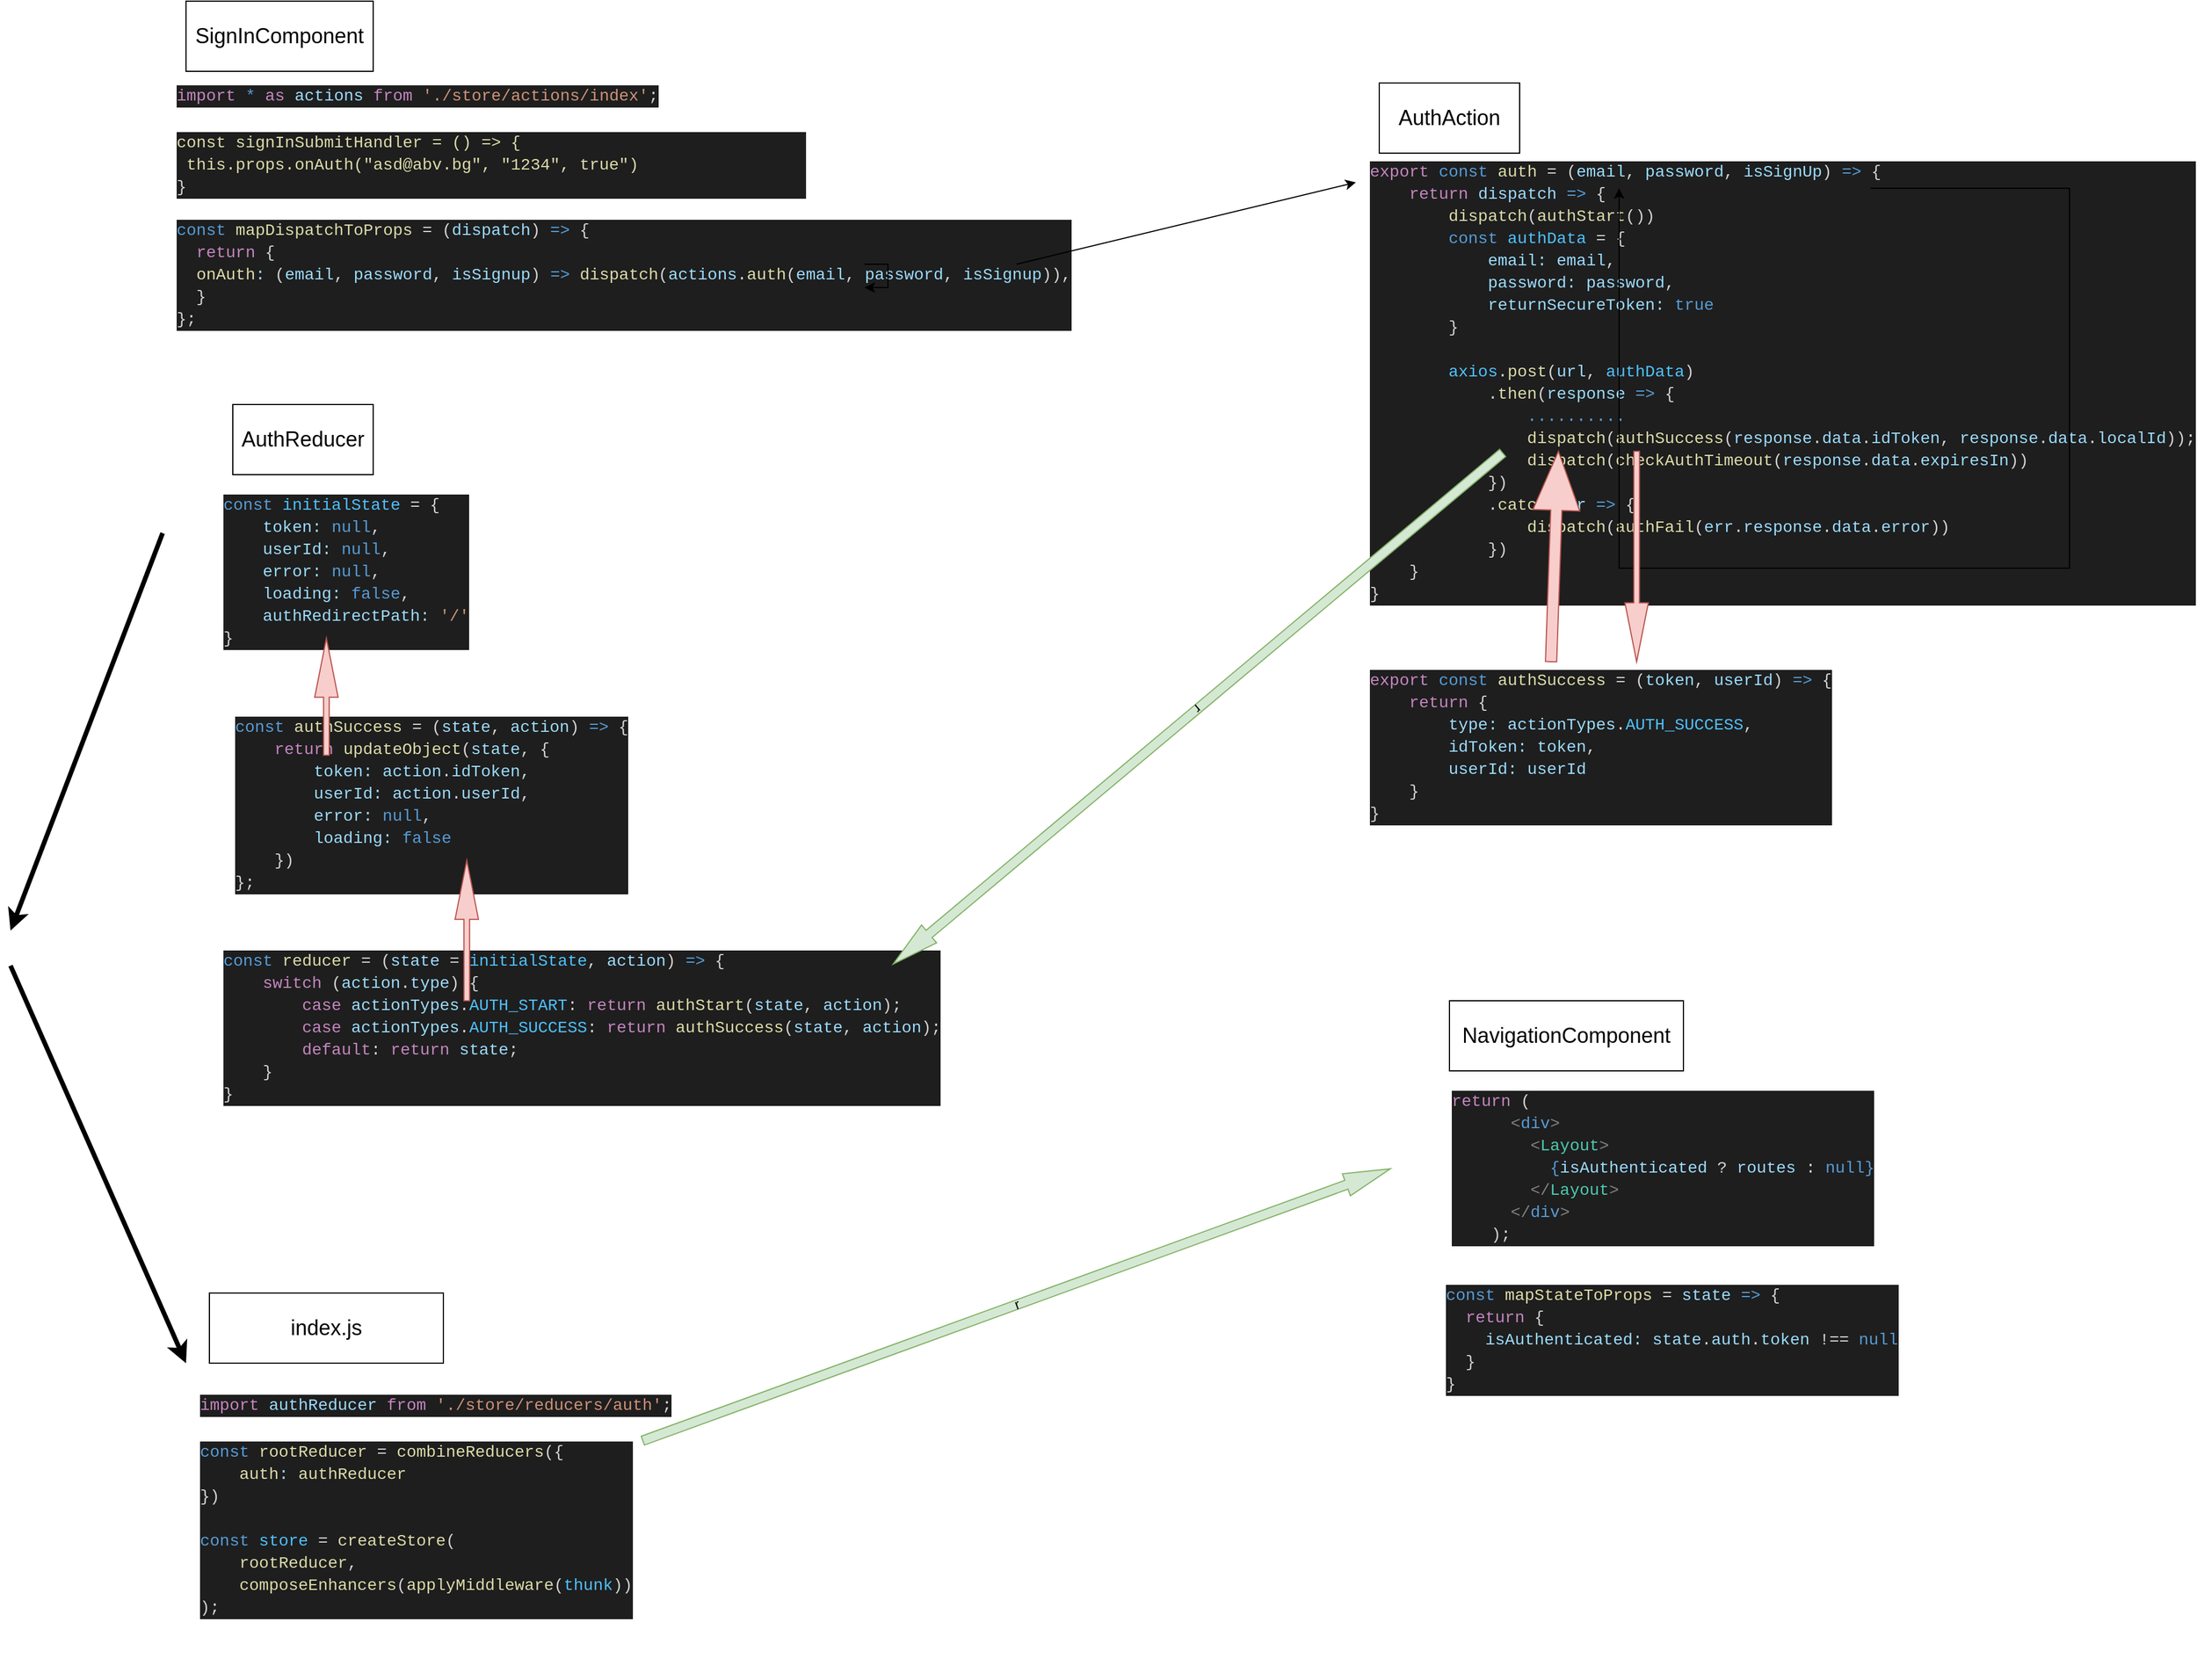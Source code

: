 <mxfile version="13.6.2" type="device"><diagram id="2_BD6nbw650MoSS8UReB" name="Page-1"><mxGraphModel dx="2522" dy="762" grid="1" gridSize="10" guides="1" tooltips="1" connect="1" arrows="1" fold="1" page="1" pageScale="1" pageWidth="1100" pageHeight="1800" math="0" shadow="0"><root><mxCell id="0"/><mxCell id="1" parent="0"/><mxCell id="QvB-EXVSQN4brO28zucg-1" value="&lt;font style=&quot;font-size: 18px&quot;&gt;AuthReducer&lt;/font&gt;" style="rounded=0;whiteSpace=wrap;html=1;" vertex="1" parent="1"><mxGeometry x="70" y="350" width="120" height="60" as="geometry"/></mxCell><mxCell id="QvB-EXVSQN4brO28zucg-2" value="&lt;font style=&quot;font-size: 18px&quot;&gt;AuthAction&lt;/font&gt;" style="rounded=0;whiteSpace=wrap;html=1;" vertex="1" parent="1"><mxGeometry x="1050" y="75" width="120" height="60" as="geometry"/></mxCell><mxCell id="QvB-EXVSQN4brO28zucg-3" value="&lt;font style=&quot;font-size: 18px&quot;&gt;SignInComponent&lt;/font&gt;" style="rounded=0;whiteSpace=wrap;html=1;" vertex="1" parent="1"><mxGeometry x="30" y="5" width="160" height="60" as="geometry"/></mxCell><mxCell id="QvB-EXVSQN4brO28zucg-4" value="&lt;font style=&quot;font-size: 18px&quot;&gt;NavigationComponent&lt;/font&gt;" style="rounded=0;whiteSpace=wrap;html=1;" vertex="1" parent="1"><mxGeometry x="1110" y="860" width="200" height="60" as="geometry"/></mxCell><mxCell id="QvB-EXVSQN4brO28zucg-6" value="&lt;span style=&quot;color: rgba(0 , 0 , 0 , 0) ; font-family: monospace ; font-size: 0px&quot;&gt;%3CmxGraphModel%3E%3Croot%3E%3CmxCell%20id%3D%220%22%2F%3E%3CmxCell%20id%3D%221%22%20parent%3D%220%22%2F%3E%3CmxCell%20id%3D%222%22%20value%3D%22%26lt%3Bfont%20style%3D%26quot%3Bfont-size%3A%2018px%26quot%3B%26gt%3BAuthAction%26lt%3B%2Ffont%26gt%3B%22%20style%3D%22rounded%3D0%3BwhiteSpace%3Dwrap%3Bhtml%3D1%3B%22%20vertex%3D%221%22%20parent%3D%221%22%3E%3CmxGeometry%20x%3D%2250%22%20y%3D%2220%22%20width%3D%22120%22%20height%3D%2260%22%20as%3D%22geometry%22%2F%3E%3C%2FmxCell%3E%3C%2Froot%3E%3C%2FmxGraphModel%3E&lt;/span&gt;" style="text;html=1;resizable=0;autosize=1;align=center;verticalAlign=middle;points=[];fillColor=none;strokeColor=none;rounded=0;" vertex="1" parent="1"><mxGeometry x="350" y="360" width="20" height="20" as="geometry"/></mxCell><mxCell id="QvB-EXVSQN4brO28zucg-8" value="&lt;div style=&quot;color: rgb(212 , 212 , 212) ; background-color: rgb(30 , 30 , 30) ; font-family: &amp;#34;consolas&amp;#34; , &amp;#34;courier new&amp;#34; , monospace ; font-size: 14px ; line-height: 19px&quot;&gt;&lt;div&gt;&lt;span style=&quot;color: #569cd6&quot;&gt;const&lt;/span&gt;&amp;nbsp;&lt;span style=&quot;color: #dcdcaa&quot;&gt;mapStateToProps&lt;/span&gt;&amp;nbsp;=&amp;nbsp;&lt;span style=&quot;color: #9cdcfe&quot;&gt;state&lt;/span&gt;&amp;nbsp;&lt;span style=&quot;color: #569cd6&quot;&gt;=&amp;gt;&lt;/span&gt;&amp;nbsp;{&lt;/div&gt;&lt;div&gt;&amp;nbsp;&amp;nbsp;&lt;span style=&quot;color: #c586c0&quot;&gt;return&lt;/span&gt;&amp;nbsp;{&lt;/div&gt;&lt;div&gt;&amp;nbsp;&amp;nbsp;&amp;nbsp;&amp;nbsp;&lt;span style=&quot;color: #9cdcfe&quot;&gt;isAuthenticated&lt;/span&gt;&lt;span style=&quot;color: #9cdcfe&quot;&gt;:&lt;/span&gt;&amp;nbsp;&lt;span style=&quot;color: #9cdcfe&quot;&gt;state&lt;/span&gt;.&lt;span style=&quot;color: #9cdcfe&quot;&gt;auth&lt;/span&gt;.&lt;span style=&quot;color: #9cdcfe&quot;&gt;token&lt;/span&gt;&amp;nbsp;!==&amp;nbsp;&lt;span style=&quot;color: #569cd6&quot;&gt;null&lt;/span&gt;&lt;/div&gt;&lt;div&gt;&amp;nbsp;&amp;nbsp;}&lt;/div&gt;&lt;div&gt;}&lt;/div&gt;&lt;/div&gt;" style="text;html=1;align=left;verticalAlign=middle;resizable=0;points=[];autosize=1;" vertex="1" parent="1"><mxGeometry x="1105" y="1100" width="370" height="100" as="geometry"/></mxCell><mxCell id="QvB-EXVSQN4brO28zucg-9" value="&lt;div style=&quot;color: rgb(212 , 212 , 212) ; background-color: rgb(30 , 30 , 30) ; font-family: &amp;#34;consolas&amp;#34; , &amp;#34;courier new&amp;#34; , monospace ; font-weight: normal ; font-size: 14px ; line-height: 19px&quot;&gt;&lt;span style=&quot;color: rgb(220 , 220 , 170)&quot;&gt;const signInSubmitHandler = () =&amp;gt; {&amp;nbsp; &amp;nbsp; &amp;nbsp; &amp;nbsp; &amp;nbsp; &amp;nbsp; &amp;nbsp; &amp;nbsp; &amp;nbsp;this.props.onAuth(&quot;asd@abv.bg&quot;, &quot;1234&quot;, true&quot;)&lt;br&gt;&lt;/span&gt;}&lt;/div&gt;" style="text;whiteSpace=wrap;html=1;" vertex="1" parent="1"><mxGeometry x="20" y="110" width="540" height="65" as="geometry"/></mxCell><mxCell id="QvB-EXVSQN4brO28zucg-10" value="&lt;div style=&quot;color: rgb(212 , 212 , 212) ; background-color: rgb(30 , 30 , 30) ; font-family: &amp;#34;consolas&amp;#34; , &amp;#34;courier new&amp;#34; , monospace ; font-weight: normal ; font-size: 14px ; line-height: 19px&quot;&gt;&lt;div&gt;&lt;span style=&quot;color: #569cd6&quot;&gt;const&lt;/span&gt;&lt;span style=&quot;color: #d4d4d4&quot;&gt;&amp;nbsp;&lt;/span&gt;&lt;span style=&quot;color: #dcdcaa&quot;&gt;mapDispatchToProps&lt;/span&gt;&lt;span style=&quot;color: #d4d4d4&quot;&gt;&amp;nbsp;=&amp;nbsp;(&lt;/span&gt;&lt;span style=&quot;color: #9cdcfe&quot;&gt;dispatch&lt;/span&gt;&lt;span style=&quot;color: #d4d4d4&quot;&gt;)&amp;nbsp;&lt;/span&gt;&lt;span style=&quot;color: #569cd6&quot;&gt;=&amp;gt;&lt;/span&gt;&lt;span style=&quot;color: #d4d4d4&quot;&gt;&amp;nbsp;{&lt;/span&gt;&lt;/div&gt;&lt;div&gt;&lt;span style=&quot;color: #d4d4d4&quot;&gt;&amp;nbsp;&amp;nbsp;&lt;/span&gt;&lt;span style=&quot;color: #c586c0&quot;&gt;return&lt;/span&gt;&lt;span style=&quot;color: #d4d4d4&quot;&gt;&amp;nbsp;{&lt;/span&gt;&lt;/div&gt;&lt;div&gt;&amp;nbsp;&amp;nbsp;&lt;span style=&quot;color: rgb(220 , 220 , 170)&quot;&gt;onAuth&lt;/span&gt;&lt;span style=&quot;color: rgb(156 , 220 , 254)&quot;&gt;:&lt;/span&gt;&amp;nbsp;(&lt;span style=&quot;color: rgb(156 , 220 , 254)&quot;&gt;email&lt;/span&gt;,&amp;nbsp;&lt;span style=&quot;color: rgb(156 , 220 , 254)&quot;&gt;password&lt;/span&gt;,&amp;nbsp;&lt;span style=&quot;color: rgb(156 , 220 , 254)&quot;&gt;isSignup&lt;/span&gt;)&amp;nbsp;&lt;span style=&quot;color: rgb(86 , 156 , 214)&quot;&gt;=&amp;gt;&lt;/span&gt;&amp;nbsp;&lt;span style=&quot;color: rgb(220 , 220 , 170)&quot;&gt;dispatch&lt;/span&gt;(&lt;span style=&quot;color: rgb(156 , 220 , 254)&quot;&gt;actions&lt;/span&gt;.&lt;span style=&quot;color: rgb(220 , 220 , 170)&quot;&gt;auth&lt;/span&gt;(&lt;span style=&quot;color: rgb(156 , 220 , 254)&quot;&gt;email&lt;/span&gt;,&amp;nbsp;&lt;span style=&quot;color: rgb(156 , 220 , 254)&quot;&gt;password&lt;/span&gt;,&amp;nbsp;&lt;span style=&quot;color: rgb(156 , 220 , 254)&quot;&gt;isSignup&lt;/span&gt;)),&lt;/div&gt;&lt;div&gt;&lt;span style=&quot;color: #d4d4d4&quot;&gt;&amp;nbsp;&amp;nbsp;}&lt;/span&gt;&lt;/div&gt;&lt;div&gt;&lt;span style=&quot;color: #d4d4d4&quot;&gt;};&lt;/span&gt;&lt;/div&gt;&lt;/div&gt;" style="text;whiteSpace=wrap;html=1;" vertex="1" parent="1"><mxGeometry x="20" y="185" width="590" height="110" as="geometry"/></mxCell><mxCell id="QvB-EXVSQN4brO28zucg-60" style="edgeStyle=orthogonalEdgeStyle;rounded=0;orthogonalLoop=1;jettySize=auto;html=1;" edge="1" parent="1" source="QvB-EXVSQN4brO28zucg-10" target="QvB-EXVSQN4brO28zucg-10"><mxGeometry relative="1" as="geometry"/></mxCell><mxCell id="QvB-EXVSQN4brO28zucg-61" value="&lt;div style=&quot;background-color: rgb(30 , 30 , 30) ; font-family: &amp;#34;consolas&amp;#34; , &amp;#34;courier new&amp;#34; , monospace ; font-weight: normal ; font-size: 14px ; line-height: 19px&quot;&gt;&lt;div style=&quot;font-family: &amp;#34;consolas&amp;#34; , &amp;#34;courier new&amp;#34; , monospace ; line-height: 19px&quot;&gt;&lt;div style=&quot;color: rgb(212 , 212 , 212)&quot;&gt;&lt;span style=&quot;color: #c586c0&quot;&gt;export&lt;/span&gt;&amp;nbsp;&lt;span style=&quot;color: #569cd6&quot;&gt;const&lt;/span&gt;&amp;nbsp;&lt;span style=&quot;color: #dcdcaa&quot;&gt;auth&lt;/span&gt;&amp;nbsp;=&amp;nbsp;(&lt;span style=&quot;color: #9cdcfe&quot;&gt;email&lt;/span&gt;,&amp;nbsp;&lt;span style=&quot;color: #9cdcfe&quot;&gt;password&lt;/span&gt;,&amp;nbsp;&lt;span style=&quot;color: #9cdcfe&quot;&gt;isSignUp&lt;/span&gt;)&amp;nbsp;&lt;span style=&quot;color: #569cd6&quot;&gt;=&amp;gt;&lt;/span&gt;&amp;nbsp;{&lt;/div&gt;&lt;div style=&quot;color: rgb(212 , 212 , 212)&quot;&gt;&amp;nbsp;&amp;nbsp;&amp;nbsp;&amp;nbsp;&lt;span style=&quot;color: #c586c0&quot;&gt;return&lt;/span&gt;&amp;nbsp;&lt;span style=&quot;color: #9cdcfe&quot;&gt;dispatch&lt;/span&gt;&amp;nbsp;&lt;span style=&quot;color: #569cd6&quot;&gt;=&amp;gt;&lt;/span&gt;&amp;nbsp;{&lt;/div&gt;&lt;div style=&quot;color: rgb(212 , 212 , 212)&quot;&gt;&amp;nbsp;&amp;nbsp;&amp;nbsp;&amp;nbsp;&amp;nbsp;&amp;nbsp;&amp;nbsp;&amp;nbsp;&lt;span style=&quot;color: #dcdcaa&quot;&gt;dispatch&lt;/span&gt;(&lt;span style=&quot;color: #dcdcaa&quot;&gt;authStart&lt;/span&gt;())&lt;/div&gt;&lt;div style=&quot;color: rgb(212 , 212 , 212)&quot;&gt;&amp;nbsp;&amp;nbsp;&amp;nbsp;&amp;nbsp;&amp;nbsp;&amp;nbsp;&amp;nbsp;&amp;nbsp;&lt;span style=&quot;color: #569cd6&quot;&gt;const&lt;/span&gt;&amp;nbsp;&lt;span style=&quot;color: #4fc1ff&quot;&gt;authData&lt;/span&gt;&amp;nbsp;=&amp;nbsp;{&lt;/div&gt;&lt;div style=&quot;color: rgb(212 , 212 , 212)&quot;&gt;&amp;nbsp;&amp;nbsp;&amp;nbsp;&amp;nbsp;&amp;nbsp;&amp;nbsp;&amp;nbsp;&amp;nbsp;&amp;nbsp;&amp;nbsp;&amp;nbsp;&amp;nbsp;&lt;span style=&quot;color: #9cdcfe&quot;&gt;email&lt;/span&gt;&lt;span style=&quot;color: #9cdcfe&quot;&gt;:&lt;/span&gt;&amp;nbsp;&lt;span style=&quot;color: #9cdcfe&quot;&gt;email&lt;/span&gt;,&lt;/div&gt;&lt;div style=&quot;color: rgb(212 , 212 , 212)&quot;&gt;&amp;nbsp;&amp;nbsp;&amp;nbsp;&amp;nbsp;&amp;nbsp;&amp;nbsp;&amp;nbsp;&amp;nbsp;&amp;nbsp;&amp;nbsp;&amp;nbsp;&amp;nbsp;&lt;span style=&quot;color: #9cdcfe&quot;&gt;password&lt;/span&gt;&lt;span style=&quot;color: #9cdcfe&quot;&gt;:&lt;/span&gt;&amp;nbsp;&lt;span style=&quot;color: #9cdcfe&quot;&gt;password&lt;/span&gt;,&lt;/div&gt;&lt;div style=&quot;color: rgb(212 , 212 , 212)&quot;&gt;&amp;nbsp;&amp;nbsp;&amp;nbsp;&amp;nbsp;&amp;nbsp;&amp;nbsp;&amp;nbsp;&amp;nbsp;&amp;nbsp;&amp;nbsp;&amp;nbsp;&amp;nbsp;&lt;span style=&quot;color: #9cdcfe&quot;&gt;returnSecureToken&lt;/span&gt;&lt;span style=&quot;color: #9cdcfe&quot;&gt;:&lt;/span&gt;&amp;nbsp;&lt;span style=&quot;color: #569cd6&quot;&gt;true&lt;/span&gt;&lt;/div&gt;&lt;div style=&quot;color: rgb(212 , 212 , 212)&quot;&gt;&amp;nbsp;&amp;nbsp;&amp;nbsp;&amp;nbsp;&amp;nbsp;&amp;nbsp;&amp;nbsp;&amp;nbsp;}&lt;br&gt;&lt;/div&gt;&lt;br&gt;&lt;div style=&quot;color: rgb(212 , 212 , 212)&quot;&gt;&amp;nbsp;&amp;nbsp;&amp;nbsp;&amp;nbsp;&amp;nbsp;&amp;nbsp;&amp;nbsp;&amp;nbsp;&lt;span style=&quot;color: #4fc1ff&quot;&gt;axios&lt;/span&gt;.&lt;span style=&quot;color: #dcdcaa&quot;&gt;post&lt;/span&gt;(&lt;span style=&quot;color: #9cdcfe&quot;&gt;url&lt;/span&gt;,&amp;nbsp;&lt;span style=&quot;color: #4fc1ff&quot;&gt;authData&lt;/span&gt;)&lt;/div&gt;&lt;div style=&quot;color: rgb(212 , 212 , 212)&quot;&gt;&amp;nbsp;&amp;nbsp;&amp;nbsp;&amp;nbsp;&amp;nbsp;&amp;nbsp;&amp;nbsp;&amp;nbsp;&amp;nbsp;&amp;nbsp;&amp;nbsp;&amp;nbsp;.&lt;span style=&quot;color: #dcdcaa&quot;&gt;then&lt;/span&gt;(&lt;span style=&quot;color: #9cdcfe&quot;&gt;response&lt;/span&gt;&amp;nbsp;&lt;span style=&quot;color: #569cd6&quot;&gt;=&amp;gt;&lt;/span&gt;&amp;nbsp;{&lt;/div&gt;&lt;div&gt;&lt;font color=&quot;#d4d4d4&quot;&gt;&amp;nbsp; &amp;nbsp; &amp;nbsp; &amp;nbsp; &amp;nbsp; &amp;nbsp; &amp;nbsp; &amp;nbsp; &lt;/font&gt;&lt;font color=&quot;#569cd6&quot;&gt;..........&lt;/font&gt;&lt;/div&gt;&lt;div style=&quot;color: rgb(212 , 212 , 212)&quot;&gt;&amp;nbsp;&amp;nbsp;&amp;nbsp;&amp;nbsp;&amp;nbsp;&amp;nbsp;&amp;nbsp;&amp;nbsp;&amp;nbsp;&amp;nbsp;&amp;nbsp;&amp;nbsp;&amp;nbsp;&amp;nbsp;&amp;nbsp;&amp;nbsp;&lt;span style=&quot;color: #dcdcaa&quot;&gt;dispatch&lt;/span&gt;(&lt;span style=&quot;color: #dcdcaa&quot;&gt;authSuccess&lt;/span&gt;(&lt;span style=&quot;color: #9cdcfe&quot;&gt;response&lt;/span&gt;.&lt;span style=&quot;color: #9cdcfe&quot;&gt;data&lt;/span&gt;.&lt;span style=&quot;color: #9cdcfe&quot;&gt;idToken&lt;/span&gt;,&amp;nbsp;&lt;span style=&quot;color: #9cdcfe&quot;&gt;response&lt;/span&gt;.&lt;span style=&quot;color: #9cdcfe&quot;&gt;data&lt;/span&gt;.&lt;span style=&quot;color: #9cdcfe&quot;&gt;localId&lt;/span&gt;));&lt;/div&gt;&lt;div style=&quot;color: rgb(212 , 212 , 212)&quot;&gt;&amp;nbsp;&amp;nbsp;&amp;nbsp;&amp;nbsp;&amp;nbsp;&amp;nbsp;&amp;nbsp;&amp;nbsp;&amp;nbsp;&amp;nbsp;&amp;nbsp;&amp;nbsp;&amp;nbsp;&amp;nbsp;&amp;nbsp;&amp;nbsp;&lt;span style=&quot;color: #dcdcaa&quot;&gt;dispatch&lt;/span&gt;(&lt;span style=&quot;color: #dcdcaa&quot;&gt;checkAuthTimeout&lt;/span&gt;(&lt;span style=&quot;color: #9cdcfe&quot;&gt;response&lt;/span&gt;.&lt;span style=&quot;color: #9cdcfe&quot;&gt;data&lt;/span&gt;.&lt;span style=&quot;color: #9cdcfe&quot;&gt;expiresIn&lt;/span&gt;))&lt;/div&gt;&lt;div style=&quot;color: rgb(212 , 212 , 212)&quot;&gt;&amp;nbsp;&amp;nbsp;&amp;nbsp;&amp;nbsp;&amp;nbsp;&amp;nbsp;&amp;nbsp;&amp;nbsp;&amp;nbsp;&amp;nbsp;&amp;nbsp;&amp;nbsp;})&lt;/div&gt;&lt;div style=&quot;color: rgb(212 , 212 , 212)&quot;&gt;&amp;nbsp;&amp;nbsp;&amp;nbsp;&amp;nbsp;&amp;nbsp;&amp;nbsp;&amp;nbsp;&amp;nbsp;&amp;nbsp;&amp;nbsp;&amp;nbsp;&amp;nbsp;.&lt;span style=&quot;color: #dcdcaa&quot;&gt;catch&lt;/span&gt;(&lt;span style=&quot;color: #9cdcfe&quot;&gt;err&lt;/span&gt;&amp;nbsp;&lt;span style=&quot;color: #569cd6&quot;&gt;=&amp;gt;&lt;/span&gt;&amp;nbsp;{&lt;/div&gt;&lt;div style=&quot;color: rgb(212 , 212 , 212)&quot;&gt;&amp;nbsp;&amp;nbsp;&amp;nbsp;&amp;nbsp;&amp;nbsp;&amp;nbsp;&amp;nbsp;&amp;nbsp;&amp;nbsp;&amp;nbsp;&amp;nbsp;&amp;nbsp;&amp;nbsp;&amp;nbsp;&amp;nbsp;&amp;nbsp;&lt;span style=&quot;color: #dcdcaa&quot;&gt;dispatch&lt;/span&gt;(&lt;span style=&quot;color: #dcdcaa&quot;&gt;authFail&lt;/span&gt;(&lt;span style=&quot;color: #9cdcfe&quot;&gt;err&lt;/span&gt;.&lt;span style=&quot;color: #9cdcfe&quot;&gt;response&lt;/span&gt;.&lt;span style=&quot;color: #9cdcfe&quot;&gt;data&lt;/span&gt;.&lt;span style=&quot;color: #9cdcfe&quot;&gt;error&lt;/span&gt;))&lt;/div&gt;&lt;div style=&quot;color: rgb(212 , 212 , 212)&quot;&gt;&amp;nbsp;&amp;nbsp;&amp;nbsp;&amp;nbsp;&amp;nbsp;&amp;nbsp;&amp;nbsp;&amp;nbsp;&amp;nbsp;&amp;nbsp;&amp;nbsp;&amp;nbsp;})&lt;/div&gt;&lt;div style=&quot;color: rgb(212 , 212 , 212)&quot;&gt;&amp;nbsp;&amp;nbsp;&amp;nbsp;&amp;nbsp;}&lt;/div&gt;&lt;div style=&quot;color: rgb(212 , 212 , 212)&quot;&gt;}&lt;/div&gt;&lt;/div&gt;&lt;/div&gt;" style="text;whiteSpace=wrap;html=1;" vertex="1" parent="1"><mxGeometry x="1040" y="135" width="430" height="30" as="geometry"/></mxCell><mxCell id="QvB-EXVSQN4brO28zucg-62" value="&lt;div style=&quot;color: rgb(212, 212, 212); background-color: rgb(30, 30, 30); font-family: consolas, &amp;quot;courier new&amp;quot;, monospace; font-weight: normal; font-size: 14px; line-height: 19px;&quot;&gt;&lt;div&gt;&lt;span style=&quot;color: #c586c0&quot;&gt;export&lt;/span&gt;&lt;span style=&quot;color: #d4d4d4&quot;&gt;&amp;nbsp;&lt;/span&gt;&lt;span style=&quot;color: #569cd6&quot;&gt;const&lt;/span&gt;&lt;span style=&quot;color: #d4d4d4&quot;&gt;&amp;nbsp;&lt;/span&gt;&lt;span style=&quot;color: #dcdcaa&quot;&gt;authSuccess&lt;/span&gt;&lt;span style=&quot;color: #d4d4d4&quot;&gt;&amp;nbsp;=&amp;nbsp;(&lt;/span&gt;&lt;span style=&quot;color: #9cdcfe&quot;&gt;token&lt;/span&gt;&lt;span style=&quot;color: #d4d4d4&quot;&gt;,&amp;nbsp;&lt;/span&gt;&lt;span style=&quot;color: #9cdcfe&quot;&gt;userId&lt;/span&gt;&lt;span style=&quot;color: #d4d4d4&quot;&gt;)&amp;nbsp;&lt;/span&gt;&lt;span style=&quot;color: #569cd6&quot;&gt;=&amp;gt;&lt;/span&gt;&lt;span style=&quot;color: #d4d4d4&quot;&gt;&amp;nbsp;{&lt;/span&gt;&lt;/div&gt;&lt;div&gt;&lt;span style=&quot;color: #d4d4d4&quot;&gt;&amp;nbsp;&amp;nbsp;&amp;nbsp;&amp;nbsp;&lt;/span&gt;&lt;span style=&quot;color: #c586c0&quot;&gt;return&lt;/span&gt;&lt;span style=&quot;color: #d4d4d4&quot;&gt;&amp;nbsp;{&lt;/span&gt;&lt;/div&gt;&lt;div&gt;&lt;span style=&quot;color: #d4d4d4&quot;&gt;&amp;nbsp;&amp;nbsp;&amp;nbsp;&amp;nbsp;&amp;nbsp;&amp;nbsp;&amp;nbsp;&amp;nbsp;&lt;/span&gt;&lt;span style=&quot;color: #9cdcfe&quot;&gt;type&lt;/span&gt;&lt;span style=&quot;color: #9cdcfe&quot;&gt;:&lt;/span&gt;&lt;span style=&quot;color: #d4d4d4&quot;&gt;&amp;nbsp;&lt;/span&gt;&lt;span style=&quot;color: #9cdcfe&quot;&gt;actionTypes&lt;/span&gt;&lt;span style=&quot;color: #d4d4d4&quot;&gt;.&lt;/span&gt;&lt;span style=&quot;color: #4fc1ff&quot;&gt;AUTH_SUCCESS&lt;/span&gt;&lt;span style=&quot;color: #d4d4d4&quot;&gt;,&lt;/span&gt;&lt;/div&gt;&lt;div&gt;&lt;span style=&quot;color: #d4d4d4&quot;&gt;&amp;nbsp;&amp;nbsp;&amp;nbsp;&amp;nbsp;&amp;nbsp;&amp;nbsp;&amp;nbsp;&amp;nbsp;&lt;/span&gt;&lt;span style=&quot;color: #9cdcfe&quot;&gt;idToken&lt;/span&gt;&lt;span style=&quot;color: #9cdcfe&quot;&gt;:&lt;/span&gt;&lt;span style=&quot;color: #d4d4d4&quot;&gt;&amp;nbsp;&lt;/span&gt;&lt;span style=&quot;color: #9cdcfe&quot;&gt;token&lt;/span&gt;&lt;span style=&quot;color: #d4d4d4&quot;&gt;,&lt;/span&gt;&lt;/div&gt;&lt;div&gt;&lt;span style=&quot;color: #d4d4d4&quot;&gt;&amp;nbsp;&amp;nbsp;&amp;nbsp;&amp;nbsp;&amp;nbsp;&amp;nbsp;&amp;nbsp;&amp;nbsp;&lt;/span&gt;&lt;span style=&quot;color: #9cdcfe&quot;&gt;userId&lt;/span&gt;&lt;span style=&quot;color: #9cdcfe&quot;&gt;:&lt;/span&gt;&lt;span style=&quot;color: #d4d4d4&quot;&gt;&amp;nbsp;&lt;/span&gt;&lt;span style=&quot;color: #9cdcfe&quot;&gt;userId&lt;/span&gt;&lt;/div&gt;&lt;div&gt;&lt;span style=&quot;color: #d4d4d4&quot;&gt;&amp;nbsp;&amp;nbsp;&amp;nbsp;&amp;nbsp;}&lt;/span&gt;&lt;/div&gt;&lt;div&gt;&lt;span style=&quot;color: #d4d4d4&quot;&gt;}&lt;/span&gt;&lt;/div&gt;&lt;/div&gt;" style="text;whiteSpace=wrap;html=1;" vertex="1" parent="1"><mxGeometry x="1040" y="570" width="390" height="150" as="geometry"/></mxCell><mxCell id="QvB-EXVSQN4brO28zucg-63" value="" style="endArrow=classic;html=1;" edge="1" parent="1"><mxGeometry width="50" height="50" relative="1" as="geometry"><mxPoint x="740" y="230" as="sourcePoint"/><mxPoint x="1030" y="160" as="targetPoint"/></mxGeometry></mxCell><mxCell id="QvB-EXVSQN4brO28zucg-65" style="edgeStyle=orthogonalEdgeStyle;rounded=0;orthogonalLoop=1;jettySize=auto;html=1;exitX=1;exitY=1;exitDx=0;exitDy=0;" edge="1" parent="1" source="QvB-EXVSQN4brO28zucg-61" target="QvB-EXVSQN4brO28zucg-61"><mxGeometry relative="1" as="geometry"><Array as="points"><mxPoint x="1640" y="165"/><mxPoint x="1640" y="490"/><mxPoint x="1255" y="490"/></Array></mxGeometry></mxCell><mxCell id="QvB-EXVSQN4brO28zucg-69" value="&lt;div style=&quot;color: rgb(212 , 212 , 212) ; background-color: rgb(30 , 30 , 30) ; font-family: &amp;#34;consolas&amp;#34; , &amp;#34;courier new&amp;#34; , monospace ; font-weight: normal ; font-size: 14px ; line-height: 19px&quot;&gt;&lt;div&gt;&lt;span style=&quot;color: #569cd6&quot;&gt;const&lt;/span&gt;&lt;span style=&quot;color: #d4d4d4&quot;&gt;&amp;nbsp;&lt;/span&gt;&lt;span style=&quot;color: #dcdcaa&quot;&gt;reducer&lt;/span&gt;&lt;span style=&quot;color: #d4d4d4&quot;&gt;&amp;nbsp;=&amp;nbsp;(&lt;/span&gt;&lt;span style=&quot;color: #9cdcfe&quot;&gt;state&lt;/span&gt;&lt;span style=&quot;color: #d4d4d4&quot;&gt;&amp;nbsp;=&amp;nbsp;&lt;/span&gt;&lt;span style=&quot;color: #4fc1ff&quot;&gt;initialState&lt;/span&gt;&lt;span style=&quot;color: #d4d4d4&quot;&gt;,&amp;nbsp;&lt;/span&gt;&lt;span style=&quot;color: #9cdcfe&quot;&gt;action&lt;/span&gt;&lt;span style=&quot;color: #d4d4d4&quot;&gt;)&amp;nbsp;&lt;/span&gt;&lt;span style=&quot;color: #569cd6&quot;&gt;=&amp;gt;&lt;/span&gt;&lt;span style=&quot;color: #d4d4d4&quot;&gt;&amp;nbsp;{&lt;/span&gt;&lt;/div&gt;&lt;div&gt;&lt;span style=&quot;color: #d4d4d4&quot;&gt;&amp;nbsp;&amp;nbsp;&amp;nbsp;&amp;nbsp;&lt;/span&gt;&lt;span style=&quot;color: #c586c0&quot;&gt;switch&lt;/span&gt;&lt;span style=&quot;color: #d4d4d4&quot;&gt;&amp;nbsp;(&lt;/span&gt;&lt;span style=&quot;color: #9cdcfe&quot;&gt;action&lt;/span&gt;&lt;span style=&quot;color: #d4d4d4&quot;&gt;.&lt;/span&gt;&lt;span style=&quot;color: #9cdcfe&quot;&gt;type&lt;/span&gt;&lt;span style=&quot;color: #d4d4d4&quot;&gt;)&amp;nbsp;{&lt;/span&gt;&lt;/div&gt;&lt;div&gt;&lt;span style=&quot;color: #d4d4d4&quot;&gt;&amp;nbsp;&amp;nbsp;&amp;nbsp;&amp;nbsp;&amp;nbsp;&amp;nbsp;&amp;nbsp;&amp;nbsp;&lt;/span&gt;&lt;span style=&quot;color: #c586c0&quot;&gt;case&lt;/span&gt;&lt;span style=&quot;color: #d4d4d4&quot;&gt;&amp;nbsp;&lt;/span&gt;&lt;span style=&quot;color: #9cdcfe&quot;&gt;actionTypes&lt;/span&gt;&lt;span style=&quot;color: #d4d4d4&quot;&gt;.&lt;/span&gt;&lt;span style=&quot;color: #4fc1ff&quot;&gt;AUTH_START&lt;/span&gt;&lt;span style=&quot;color: #d4d4d4&quot;&gt;:&amp;nbsp;&lt;/span&gt;&lt;span style=&quot;color: #c586c0&quot;&gt;return&lt;/span&gt;&lt;span style=&quot;color: #d4d4d4&quot;&gt;&amp;nbsp;&lt;/span&gt;&lt;span style=&quot;color: #dcdcaa&quot;&gt;authStart&lt;/span&gt;&lt;span style=&quot;color: #d4d4d4&quot;&gt;(&lt;/span&gt;&lt;span style=&quot;color: #9cdcfe&quot;&gt;state&lt;/span&gt;&lt;span style=&quot;color: #d4d4d4&quot;&gt;,&amp;nbsp;&lt;/span&gt;&lt;span style=&quot;color: #9cdcfe&quot;&gt;action&lt;/span&gt;&lt;span style=&quot;color: #d4d4d4&quot;&gt;);&lt;/span&gt;&lt;/div&gt;&lt;div&gt;&lt;span style=&quot;color: #d4d4d4&quot;&gt;&amp;nbsp;&amp;nbsp;&amp;nbsp;&amp;nbsp;&amp;nbsp;&amp;nbsp;&amp;nbsp;&amp;nbsp;&lt;/span&gt;&lt;span style=&quot;color: #c586c0&quot;&gt;case&lt;/span&gt;&lt;span style=&quot;color: #d4d4d4&quot;&gt;&amp;nbsp;&lt;/span&gt;&lt;span style=&quot;color: #9cdcfe&quot;&gt;actionTypes&lt;/span&gt;&lt;span style=&quot;color: #d4d4d4&quot;&gt;.&lt;/span&gt;&lt;span style=&quot;color: #4fc1ff&quot;&gt;AUTH_SUCCESS&lt;/span&gt;&lt;span style=&quot;color: #d4d4d4&quot;&gt;:&amp;nbsp;&lt;/span&gt;&lt;span style=&quot;color: #c586c0&quot;&gt;return&lt;/span&gt;&lt;span style=&quot;color: #d4d4d4&quot;&gt;&amp;nbsp;&lt;/span&gt;&lt;span style=&quot;color: #dcdcaa&quot;&gt;authSuccess&lt;/span&gt;&lt;span style=&quot;color: #d4d4d4&quot;&gt;(&lt;/span&gt;&lt;span style=&quot;color: #9cdcfe&quot;&gt;state&lt;/span&gt;&lt;span style=&quot;color: #d4d4d4&quot;&gt;,&amp;nbsp;&lt;/span&gt;&lt;span style=&quot;color: #9cdcfe&quot;&gt;action&lt;/span&gt;&lt;span style=&quot;color: #d4d4d4&quot;&gt;);&lt;/span&gt;&lt;/div&gt;&lt;div&gt;&lt;span style=&quot;color: #d4d4d4&quot;&gt;&amp;nbsp; &amp;nbsp; &amp;nbsp; &amp;nbsp;&lt;/span&gt;&amp;nbsp;&lt;span style=&quot;color: rgb(197 , 134 , 192)&quot;&gt;default&lt;/span&gt;:&amp;nbsp;&lt;span style=&quot;color: rgb(197 , 134 , 192)&quot;&gt;return&lt;/span&gt;&amp;nbsp;&lt;span style=&quot;color: rgb(156 , 220 , 254)&quot;&gt;state&lt;/span&gt;;&lt;/div&gt;&lt;div&gt;&lt;span style=&quot;color: #d4d4d4&quot;&gt;&amp;nbsp;&amp;nbsp;&amp;nbsp;&amp;nbsp;}&lt;/span&gt;&lt;/div&gt;&lt;div&gt;&lt;span style=&quot;color: #d4d4d4&quot;&gt;}&lt;/span&gt;&lt;/div&gt;&lt;/div&gt;" style="text;whiteSpace=wrap;html=1;" vertex="1" parent="1"><mxGeometry x="60" y="810" width="550" height="210" as="geometry"/></mxCell><mxCell id="QvB-EXVSQN4brO28zucg-72" value="" style="html=1;shadow=0;dashed=0;align=center;verticalAlign=middle;shape=mxgraph.arrows2.arrow;dy=0.76;dx=50.43;direction=south;notch=0;fillColor=#f8cecc;strokeColor=#b85450;" vertex="1" parent="1"><mxGeometry x="1260" y="390" width="20" height="180" as="geometry"/></mxCell><mxCell id="QvB-EXVSQN4brO28zucg-73" value="" style="html=1;shadow=0;dashed=0;align=center;verticalAlign=middle;shape=mxgraph.arrows2.arrow;dy=0.76;dx=50.43;direction=south;notch=0;fillColor=#f8cecc;strokeColor=#b85450;rotation=-178;" vertex="1" parent="1"><mxGeometry x="1180" y="390" width="40" height="180" as="geometry"/></mxCell><mxCell id="QvB-EXVSQN4brO28zucg-74" value="r" style="html=1;shadow=0;dashed=0;align=center;verticalAlign=middle;shape=mxgraph.arrows2.arrow;dy=0.6;dx=40;notch=0;fillColor=#d5e8d4;rotation=-220;strokeColor=#82b366;" vertex="1" parent="1"><mxGeometry x="555" y="600" width="680" height="20" as="geometry"/></mxCell><mxCell id="QvB-EXVSQN4brO28zucg-75" value="&lt;div style=&quot;color: rgb(212, 212, 212); background-color: rgb(30, 30, 30); font-family: consolas, &amp;quot;courier new&amp;quot;, monospace; font-weight: normal; font-size: 14px; line-height: 19px;&quot;&gt;&lt;div&gt;&lt;span style=&quot;color: #569cd6&quot;&gt;const&lt;/span&gt;&lt;span style=&quot;color: #d4d4d4&quot;&gt;&amp;nbsp;&lt;/span&gt;&lt;span style=&quot;color: #dcdcaa&quot;&gt;authSuccess&lt;/span&gt;&lt;span style=&quot;color: #d4d4d4&quot;&gt;&amp;nbsp;=&amp;nbsp;(&lt;/span&gt;&lt;span style=&quot;color: #9cdcfe&quot;&gt;state&lt;/span&gt;&lt;span style=&quot;color: #d4d4d4&quot;&gt;,&amp;nbsp;&lt;/span&gt;&lt;span style=&quot;color: #9cdcfe&quot;&gt;action&lt;/span&gt;&lt;span style=&quot;color: #d4d4d4&quot;&gt;)&amp;nbsp;&lt;/span&gt;&lt;span style=&quot;color: #569cd6&quot;&gt;=&amp;gt;&lt;/span&gt;&lt;span style=&quot;color: #d4d4d4&quot;&gt;&amp;nbsp;{&lt;/span&gt;&lt;/div&gt;&lt;div&gt;&lt;span style=&quot;color: #d4d4d4&quot;&gt;&amp;nbsp;&amp;nbsp;&amp;nbsp;&amp;nbsp;&lt;/span&gt;&lt;span style=&quot;color: #c586c0&quot;&gt;return&lt;/span&gt;&lt;span style=&quot;color: #d4d4d4&quot;&gt;&amp;nbsp;&lt;/span&gt;&lt;span style=&quot;color: #dcdcaa&quot;&gt;updateObject&lt;/span&gt;&lt;span style=&quot;color: #d4d4d4&quot;&gt;(&lt;/span&gt;&lt;span style=&quot;color: #9cdcfe&quot;&gt;state&lt;/span&gt;&lt;span style=&quot;color: #d4d4d4&quot;&gt;,&amp;nbsp;{&lt;/span&gt;&lt;/div&gt;&lt;div&gt;&lt;span style=&quot;color: #d4d4d4&quot;&gt;&amp;nbsp;&amp;nbsp;&amp;nbsp;&amp;nbsp;&amp;nbsp;&amp;nbsp;&amp;nbsp;&amp;nbsp;&lt;/span&gt;&lt;span style=&quot;color: #9cdcfe&quot;&gt;token&lt;/span&gt;&lt;span style=&quot;color: #9cdcfe&quot;&gt;:&lt;/span&gt;&lt;span style=&quot;color: #d4d4d4&quot;&gt;&amp;nbsp;&lt;/span&gt;&lt;span style=&quot;color: #9cdcfe&quot;&gt;action&lt;/span&gt;&lt;span style=&quot;color: #d4d4d4&quot;&gt;.&lt;/span&gt;&lt;span style=&quot;color: #9cdcfe&quot;&gt;idToken&lt;/span&gt;&lt;span style=&quot;color: #d4d4d4&quot;&gt;,&lt;/span&gt;&lt;/div&gt;&lt;div&gt;&lt;span style=&quot;color: #d4d4d4&quot;&gt;&amp;nbsp;&amp;nbsp;&amp;nbsp;&amp;nbsp;&amp;nbsp;&amp;nbsp;&amp;nbsp;&amp;nbsp;&lt;/span&gt;&lt;span style=&quot;color: #9cdcfe&quot;&gt;userId&lt;/span&gt;&lt;span style=&quot;color: #9cdcfe&quot;&gt;:&lt;/span&gt;&lt;span style=&quot;color: #d4d4d4&quot;&gt;&amp;nbsp;&lt;/span&gt;&lt;span style=&quot;color: #9cdcfe&quot;&gt;action&lt;/span&gt;&lt;span style=&quot;color: #d4d4d4&quot;&gt;.&lt;/span&gt;&lt;span style=&quot;color: #9cdcfe&quot;&gt;userId&lt;/span&gt;&lt;span style=&quot;color: #d4d4d4&quot;&gt;,&lt;/span&gt;&lt;/div&gt;&lt;div&gt;&lt;span style=&quot;color: #d4d4d4&quot;&gt;&amp;nbsp;&amp;nbsp;&amp;nbsp;&amp;nbsp;&amp;nbsp;&amp;nbsp;&amp;nbsp;&amp;nbsp;&lt;/span&gt;&lt;span style=&quot;color: #9cdcfe&quot;&gt;error&lt;/span&gt;&lt;span style=&quot;color: #9cdcfe&quot;&gt;:&lt;/span&gt;&lt;span style=&quot;color: #d4d4d4&quot;&gt;&amp;nbsp;&lt;/span&gt;&lt;span style=&quot;color: #569cd6&quot;&gt;null&lt;/span&gt;&lt;span style=&quot;color: #d4d4d4&quot;&gt;,&lt;/span&gt;&lt;/div&gt;&lt;div&gt;&lt;span style=&quot;color: #d4d4d4&quot;&gt;&amp;nbsp;&amp;nbsp;&amp;nbsp;&amp;nbsp;&amp;nbsp;&amp;nbsp;&amp;nbsp;&amp;nbsp;&lt;/span&gt;&lt;span style=&quot;color: #9cdcfe&quot;&gt;loading&lt;/span&gt;&lt;span style=&quot;color: #9cdcfe&quot;&gt;:&lt;/span&gt;&lt;span style=&quot;color: #d4d4d4&quot;&gt;&amp;nbsp;&lt;/span&gt;&lt;span style=&quot;color: #569cd6&quot;&gt;false&lt;/span&gt;&lt;/div&gt;&lt;div&gt;&lt;span style=&quot;color: #d4d4d4&quot;&gt;&amp;nbsp;&amp;nbsp;&amp;nbsp;&amp;nbsp;})&lt;/span&gt;&lt;/div&gt;&lt;div&gt;&lt;span style=&quot;color: #d4d4d4&quot;&gt;};&lt;/span&gt;&lt;/div&gt;&lt;/div&gt;" style="text;whiteSpace=wrap;html=1;" vertex="1" parent="1"><mxGeometry x="70" y="610" width="330" height="170" as="geometry"/></mxCell><mxCell id="QvB-EXVSQN4brO28zucg-77" value="" style="html=1;shadow=0;dashed=0;align=center;verticalAlign=middle;shape=mxgraph.arrows2.arrow;dy=0.76;dx=50.43;direction=south;notch=0;fillColor=#f8cecc;strokeColor=#b85450;rotation=-180;" vertex="1" parent="1"><mxGeometry x="260" y="740" width="20" height="120" as="geometry"/></mxCell><mxCell id="QvB-EXVSQN4brO28zucg-78" value="&lt;div style=&quot;color: rgb(212, 212, 212); background-color: rgb(30, 30, 30); font-family: consolas, &amp;quot;courier new&amp;quot;, monospace; font-weight: normal; font-size: 14px; line-height: 19px;&quot;&gt;&lt;div&gt;&lt;span style=&quot;color: #569cd6&quot;&gt;const&lt;/span&gt;&lt;span style=&quot;color: #d4d4d4&quot;&gt;&amp;nbsp;&lt;/span&gt;&lt;span style=&quot;color: #4fc1ff&quot;&gt;initialState&lt;/span&gt;&lt;span style=&quot;color: #d4d4d4&quot;&gt;&amp;nbsp;=&amp;nbsp;{&lt;/span&gt;&lt;/div&gt;&lt;div&gt;&lt;span style=&quot;color: #d4d4d4&quot;&gt;&amp;nbsp;&amp;nbsp;&amp;nbsp;&amp;nbsp;&lt;/span&gt;&lt;span style=&quot;color: #9cdcfe&quot;&gt;token&lt;/span&gt;&lt;span style=&quot;color: #9cdcfe&quot;&gt;:&lt;/span&gt;&lt;span style=&quot;color: #d4d4d4&quot;&gt;&amp;nbsp;&lt;/span&gt;&lt;span style=&quot;color: #569cd6&quot;&gt;null&lt;/span&gt;&lt;span style=&quot;color: #d4d4d4&quot;&gt;,&lt;/span&gt;&lt;/div&gt;&lt;div&gt;&lt;span style=&quot;color: #d4d4d4&quot;&gt;&amp;nbsp;&amp;nbsp;&amp;nbsp;&amp;nbsp;&lt;/span&gt;&lt;span style=&quot;color: #9cdcfe&quot;&gt;userId&lt;/span&gt;&lt;span style=&quot;color: #9cdcfe&quot;&gt;:&lt;/span&gt;&lt;span style=&quot;color: #d4d4d4&quot;&gt;&amp;nbsp;&lt;/span&gt;&lt;span style=&quot;color: #569cd6&quot;&gt;null&lt;/span&gt;&lt;span style=&quot;color: #d4d4d4&quot;&gt;,&lt;/span&gt;&lt;/div&gt;&lt;div&gt;&lt;span style=&quot;color: #d4d4d4&quot;&gt;&amp;nbsp;&amp;nbsp;&amp;nbsp;&amp;nbsp;&lt;/span&gt;&lt;span style=&quot;color: #9cdcfe&quot;&gt;error&lt;/span&gt;&lt;span style=&quot;color: #9cdcfe&quot;&gt;:&lt;/span&gt;&lt;span style=&quot;color: #d4d4d4&quot;&gt;&amp;nbsp;&lt;/span&gt;&lt;span style=&quot;color: #569cd6&quot;&gt;null&lt;/span&gt;&lt;span style=&quot;color: #d4d4d4&quot;&gt;,&lt;/span&gt;&lt;/div&gt;&lt;div&gt;&lt;span style=&quot;color: #d4d4d4&quot;&gt;&amp;nbsp;&amp;nbsp;&amp;nbsp;&amp;nbsp;&lt;/span&gt;&lt;span style=&quot;color: #9cdcfe&quot;&gt;loading&lt;/span&gt;&lt;span style=&quot;color: #9cdcfe&quot;&gt;:&lt;/span&gt;&lt;span style=&quot;color: #d4d4d4&quot;&gt;&amp;nbsp;&lt;/span&gt;&lt;span style=&quot;color: #569cd6&quot;&gt;false&lt;/span&gt;&lt;span style=&quot;color: #d4d4d4&quot;&gt;,&lt;/span&gt;&lt;/div&gt;&lt;div&gt;&lt;span style=&quot;color: #d4d4d4&quot;&gt;&amp;nbsp;&amp;nbsp;&amp;nbsp;&amp;nbsp;&lt;/span&gt;&lt;span style=&quot;color: #9cdcfe&quot;&gt;authRedirectPath&lt;/span&gt;&lt;span style=&quot;color: #9cdcfe&quot;&gt;:&lt;/span&gt;&lt;span style=&quot;color: #d4d4d4&quot;&gt;&amp;nbsp;&lt;/span&gt;&lt;span style=&quot;color: #ce9178&quot;&gt;'/'&lt;/span&gt;&lt;/div&gt;&lt;div&gt;&lt;span style=&quot;color: #d4d4d4&quot;&gt;}&lt;/span&gt;&lt;/div&gt;&lt;/div&gt;" style="text;whiteSpace=wrap;html=1;" vertex="1" parent="1"><mxGeometry x="60" y="420" width="220" height="150" as="geometry"/></mxCell><mxCell id="QvB-EXVSQN4brO28zucg-79" value="" style="html=1;shadow=0;dashed=0;align=center;verticalAlign=middle;shape=mxgraph.arrows2.arrow;dy=0.76;dx=50.43;direction=south;notch=0;fillColor=#f8cecc;strokeColor=#b85450;rotation=-180;" vertex="1" parent="1"><mxGeometry x="140" y="550" width="20" height="100" as="geometry"/></mxCell><mxCell id="QvB-EXVSQN4brO28zucg-80" value="&lt;div style=&quot;color: rgb(212, 212, 212); background-color: rgb(30, 30, 30); font-family: consolas, &amp;quot;courier new&amp;quot;, monospace; font-weight: normal; font-size: 14px; line-height: 19px;&quot;&gt;&lt;div&gt;&lt;span style=&quot;color: #c586c0&quot;&gt;import&lt;/span&gt;&lt;span style=&quot;color: #d4d4d4&quot;&gt;&amp;nbsp;&lt;/span&gt;&lt;span style=&quot;color: #9cdcfe&quot;&gt;authReducer&lt;/span&gt;&lt;span style=&quot;color: #d4d4d4&quot;&gt;&amp;nbsp;&lt;/span&gt;&lt;span style=&quot;color: #c586c0&quot;&gt;from&lt;/span&gt;&lt;span style=&quot;color: #d4d4d4&quot;&gt;&amp;nbsp;&lt;/span&gt;&lt;span style=&quot;color: #ce9178&quot;&gt;'./store/reducers/auth'&lt;/span&gt;&lt;span style=&quot;color: #d4d4d4&quot;&gt;;&lt;/span&gt;&lt;/div&gt;&lt;/div&gt;" style="text;whiteSpace=wrap;html=1;" vertex="1" parent="1"><mxGeometry x="40" y="1190" width="400" height="30" as="geometry"/></mxCell><mxCell id="QvB-EXVSQN4brO28zucg-81" value="&lt;font style=&quot;font-size: 18px&quot;&gt;index.js&lt;/font&gt;" style="rounded=0;whiteSpace=wrap;html=1;" vertex="1" parent="1"><mxGeometry x="50" y="1110" width="200" height="60" as="geometry"/></mxCell><mxCell id="QvB-EXVSQN4brO28zucg-82" value="&lt;div style=&quot;color: rgb(212 , 212 , 212) ; background-color: rgb(30 , 30 , 30) ; font-family: &amp;#34;consolas&amp;#34; , &amp;#34;courier new&amp;#34; , monospace ; font-weight: normal ; font-size: 14px ; line-height: 19px&quot;&gt;&lt;div&gt;&lt;span style=&quot;color: #569cd6&quot;&gt;const&lt;/span&gt;&lt;span style=&quot;color: #d4d4d4&quot;&gt;&amp;nbsp;&lt;/span&gt;&lt;span style=&quot;color: #dcdcaa&quot;&gt;rootReducer&lt;/span&gt;&lt;span style=&quot;color: #d4d4d4&quot;&gt;&amp;nbsp;=&amp;nbsp;&lt;/span&gt;&lt;span style=&quot;color: #dcdcaa&quot;&gt;combineReducers&lt;/span&gt;&lt;span style=&quot;color: #d4d4d4&quot;&gt;({&lt;/span&gt;&lt;/div&gt;&lt;div&gt;&lt;span style=&quot;color: #d4d4d4&quot;&gt;&amp;nbsp;&amp;nbsp;&amp;nbsp;&amp;nbsp;&lt;/span&gt;&lt;span style=&quot;color: #dcdcaa&quot;&gt;auth&lt;/span&gt;&lt;span style=&quot;color: #9cdcfe&quot;&gt;:&lt;/span&gt;&lt;span style=&quot;color: #d4d4d4&quot;&gt;&amp;nbsp;&lt;/span&gt;&lt;span style=&quot;color: #dcdcaa&quot;&gt;authReducer&lt;/span&gt;&lt;/div&gt;&lt;div&gt;&lt;span style=&quot;color: #d4d4d4&quot;&gt;})&lt;/span&gt;&lt;/div&gt;&lt;br&gt;&lt;div&gt;&lt;span style=&quot;color: #569cd6&quot;&gt;const&lt;/span&gt;&lt;span style=&quot;color: #d4d4d4&quot;&gt;&amp;nbsp;&lt;/span&gt;&lt;span style=&quot;color: #4fc1ff&quot;&gt;store&lt;/span&gt;&lt;span style=&quot;color: #d4d4d4&quot;&gt;&amp;nbsp;=&amp;nbsp;&lt;/span&gt;&lt;span style=&quot;color: #dcdcaa&quot;&gt;createStore&lt;/span&gt;&lt;span style=&quot;color: #d4d4d4&quot;&gt;(&lt;/span&gt;&lt;/div&gt;&lt;div&gt;&lt;span style=&quot;color: #d4d4d4&quot;&gt;&amp;nbsp;&amp;nbsp;&amp;nbsp;&amp;nbsp;&lt;/span&gt;&lt;span style=&quot;color: #dcdcaa&quot;&gt;rootReducer&lt;/span&gt;&lt;span style=&quot;color: #d4d4d4&quot;&gt;,&lt;/span&gt;&lt;/div&gt;&lt;div&gt;&lt;span style=&quot;color: #d4d4d4&quot;&gt;&amp;nbsp;&amp;nbsp;&amp;nbsp;&amp;nbsp;&lt;/span&gt;&lt;span style=&quot;color: #dcdcaa&quot;&gt;composeEnhancers&lt;/span&gt;&lt;span style=&quot;color: #d4d4d4&quot;&gt;(&lt;/span&gt;&lt;span style=&quot;color: #dcdcaa&quot;&gt;applyMiddleware&lt;/span&gt;&lt;span style=&quot;color: #d4d4d4&quot;&gt;(&lt;/span&gt;&lt;span style=&quot;color: #4fc1ff&quot;&gt;thunk&lt;/span&gt;&lt;span style=&quot;color: #d4d4d4&quot;&gt;))&lt;/span&gt;&lt;/div&gt;&lt;div&gt;&lt;span style=&quot;color: #d4d4d4&quot;&gt;);&lt;/span&gt;&lt;/div&gt;&lt;/div&gt;" style="text;whiteSpace=wrap;html=1;" vertex="1" parent="1"><mxGeometry x="40" y="1230" width="360" height="210" as="geometry"/></mxCell><mxCell id="QvB-EXVSQN4brO28zucg-83" value="" style="endArrow=classic;html=1;strokeWidth=4;" edge="1" parent="1"><mxGeometry width="50" height="50" relative="1" as="geometry"><mxPoint x="10" y="460" as="sourcePoint"/><mxPoint x="-120" y="800" as="targetPoint"/></mxGeometry></mxCell><mxCell id="QvB-EXVSQN4brO28zucg-84" value="" style="endArrow=classic;html=1;strokeWidth=4;" edge="1" parent="1"><mxGeometry width="50" height="50" relative="1" as="geometry"><mxPoint x="-120" y="830" as="sourcePoint"/><mxPoint x="30" y="1170" as="targetPoint"/></mxGeometry></mxCell><mxCell id="QvB-EXVSQN4brO28zucg-85" value="r" style="html=1;shadow=0;dashed=0;align=center;verticalAlign=middle;shape=mxgraph.arrows2.arrow;dy=0.6;dx=40;notch=0;fillColor=#d5e8d4;rotation=-20;strokeColor=#82b366;" vertex="1" parent="1"><mxGeometry x="400" y="1110" width="680" height="20" as="geometry"/></mxCell><mxCell id="QvB-EXVSQN4brO28zucg-87" value="&lt;div style=&quot;color: rgb(212, 212, 212); background-color: rgb(30, 30, 30); font-family: consolas, &amp;quot;courier new&amp;quot;, monospace; font-weight: normal; font-size: 14px; line-height: 19px;&quot;&gt;&lt;div&gt;&lt;span style=&quot;color: #c586c0&quot;&gt;return&lt;/span&gt;&lt;span style=&quot;color: #d4d4d4&quot;&gt;&amp;nbsp;(&lt;/span&gt;&lt;/div&gt;&lt;div&gt;&lt;span style=&quot;color: #d4d4d4&quot;&gt;&amp;nbsp;&amp;nbsp;&amp;nbsp;&amp;nbsp;&amp;nbsp;&amp;nbsp;&lt;/span&gt;&lt;span style=&quot;color: #808080&quot;&gt;&amp;lt;&lt;/span&gt;&lt;span style=&quot;color: #569cd6&quot;&gt;div&lt;/span&gt;&lt;span style=&quot;color: #808080&quot;&gt;&amp;gt;&lt;/span&gt;&lt;/div&gt;&lt;div&gt;&lt;span style=&quot;color: #d4d4d4&quot;&gt;&amp;nbsp;&amp;nbsp;&amp;nbsp;&amp;nbsp;&amp;nbsp;&amp;nbsp;&amp;nbsp;&amp;nbsp;&lt;/span&gt;&lt;span style=&quot;color: #808080&quot;&gt;&amp;lt;&lt;/span&gt;&lt;span style=&quot;color: #4ec9b0&quot;&gt;Layout&lt;/span&gt;&lt;span style=&quot;color: #808080&quot;&gt;&amp;gt;&lt;/span&gt;&lt;/div&gt;&lt;div&gt;&lt;span style=&quot;color: #d4d4d4&quot;&gt;&amp;nbsp;&amp;nbsp;&amp;nbsp;&amp;nbsp;&amp;nbsp;&amp;nbsp;&amp;nbsp;&amp;nbsp;&amp;nbsp;&amp;nbsp;&lt;/span&gt;&lt;span style=&quot;color: #569cd6&quot;&gt;{&lt;/span&gt;&lt;span style=&quot;color: #9cdcfe&quot;&gt;isAuthenticated&lt;/span&gt;&lt;span style=&quot;color: #d4d4d4&quot;&gt;&amp;nbsp;?&amp;nbsp;&lt;/span&gt;&lt;span style=&quot;color: #9cdcfe&quot;&gt;routes&lt;/span&gt;&lt;span style=&quot;color: #d4d4d4&quot;&gt;&amp;nbsp;:&amp;nbsp;&lt;/span&gt;&lt;span style=&quot;color: #569cd6&quot;&gt;null&lt;/span&gt;&lt;span style=&quot;color: #569cd6&quot;&gt;}&lt;/span&gt;&lt;/div&gt;&lt;div&gt;&lt;span style=&quot;color: #d4d4d4&quot;&gt;&amp;nbsp;&amp;nbsp;&amp;nbsp;&amp;nbsp;&amp;nbsp;&amp;nbsp;&amp;nbsp;&amp;nbsp;&lt;/span&gt;&lt;span style=&quot;color: #808080&quot;&gt;&amp;lt;/&lt;/span&gt;&lt;span style=&quot;color: #4ec9b0&quot;&gt;Layout&lt;/span&gt;&lt;span style=&quot;color: #808080&quot;&gt;&amp;gt;&lt;/span&gt;&lt;/div&gt;&lt;div&gt;&lt;span style=&quot;color: #d4d4d4&quot;&gt;&amp;nbsp;&amp;nbsp;&amp;nbsp;&amp;nbsp;&amp;nbsp;&amp;nbsp;&lt;/span&gt;&lt;span style=&quot;color: #808080&quot;&gt;&amp;lt;/&lt;/span&gt;&lt;span style=&quot;color: #569cd6&quot;&gt;div&lt;/span&gt;&lt;span style=&quot;color: #808080&quot;&gt;&amp;gt;&lt;/span&gt;&lt;/div&gt;&lt;div&gt;&lt;span style=&quot;color: #d4d4d4&quot;&gt;&amp;nbsp;&amp;nbsp;&amp;nbsp;&amp;nbsp;);&lt;/span&gt;&lt;/div&gt;&lt;/div&gt;" style="text;whiteSpace=wrap;html=1;" vertex="1" parent="1"><mxGeometry x="1110" y="930" width="360" height="150" as="geometry"/></mxCell><mxCell id="QvB-EXVSQN4brO28zucg-88" value="&lt;div style=&quot;color: rgb(212, 212, 212); background-color: rgb(30, 30, 30); font-family: consolas, &amp;quot;courier new&amp;quot;, monospace; font-weight: normal; font-size: 14px; line-height: 19px;&quot;&gt;&lt;div&gt;&lt;span style=&quot;color: #c586c0&quot;&gt;import&lt;/span&gt;&lt;span style=&quot;color: #d4d4d4&quot;&gt;&amp;nbsp;&lt;/span&gt;&lt;span style=&quot;color: #569cd6&quot;&gt;*&lt;/span&gt;&lt;span style=&quot;color: #d4d4d4&quot;&gt;&amp;nbsp;&lt;/span&gt;&lt;span style=&quot;color: #c586c0&quot;&gt;as&lt;/span&gt;&lt;span style=&quot;color: #d4d4d4&quot;&gt;&amp;nbsp;&lt;/span&gt;&lt;span style=&quot;color: #9cdcfe&quot;&gt;actions&lt;/span&gt;&lt;span style=&quot;color: #d4d4d4&quot;&gt;&amp;nbsp;&lt;/span&gt;&lt;span style=&quot;color: #c586c0&quot;&gt;from&lt;/span&gt;&lt;span style=&quot;color: #d4d4d4&quot;&gt;&amp;nbsp;&lt;/span&gt;&lt;span style=&quot;color: #ce9178&quot;&gt;'./store/actions/index'&lt;/span&gt;&lt;span style=&quot;color: #d4d4d4&quot;&gt;;&lt;/span&gt;&lt;/div&gt;&lt;/div&gt;" style="text;whiteSpace=wrap;html=1;" vertex="1" parent="1"><mxGeometry x="20" y="70" width="400" height="30" as="geometry"/></mxCell></root></mxGraphModel></diagram></mxfile>